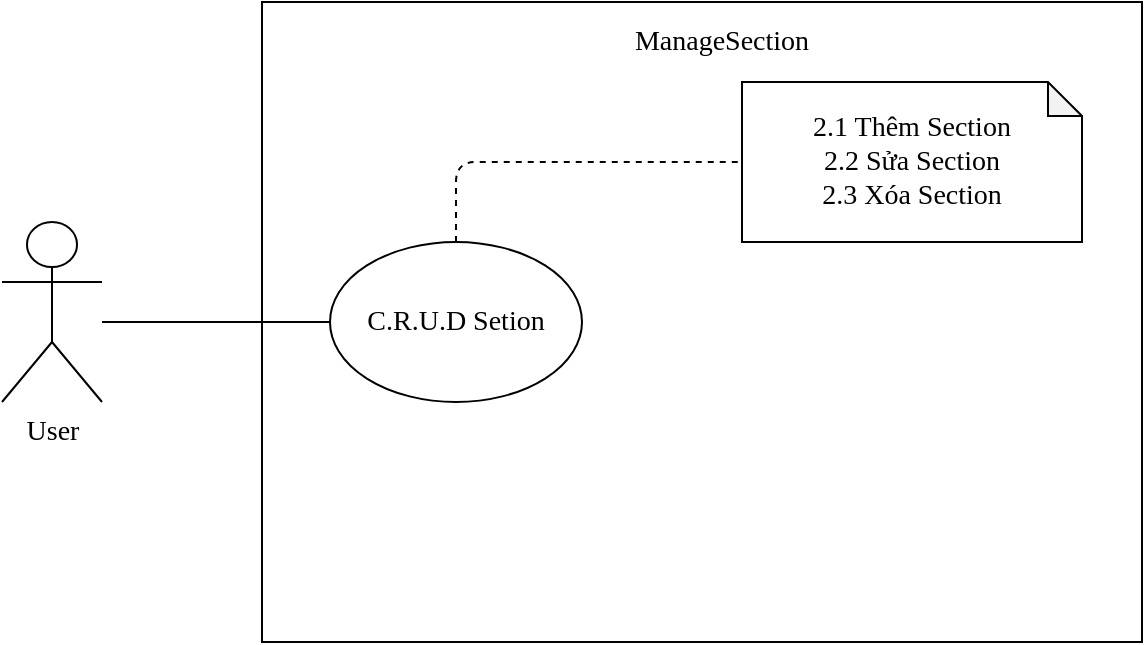 <mxfile version="13.10.4" type="device"><diagram id="OgIygyzEMoVrpKx9q6ya" name="Page-1"><mxGraphModel dx="970" dy="505" grid="1" gridSize="10" guides="1" tooltips="1" connect="1" arrows="1" fold="1" page="1" pageScale="1" pageWidth="827" pageHeight="1169" math="0" shadow="0"><root><mxCell id="0"/><mxCell id="1" parent="0"/><mxCell id="yG1IiF-0F8ilOprXAkpE-1" value="User" style="shape=umlActor;verticalLabelPosition=bottom;verticalAlign=top;html=1;outlineConnect=0;fontFamily=Verdana;fontSize=14;" parent="1" vertex="1"><mxGeometry x="190" y="150" width="50" height="90" as="geometry"/></mxCell><mxCell id="yG1IiF-0F8ilOprXAkpE-2" value="C.R.U.D Setion" style="ellipse;whiteSpace=wrap;html=1;fontFamily=Verdana;fontSize=14;" parent="1" vertex="1"><mxGeometry x="354" y="160" width="126" height="80" as="geometry"/></mxCell><mxCell id="yG1IiF-0F8ilOprXAkpE-3" value="2.1 Thêm Section&lt;br&gt;2.2 Sửa Section&lt;br&gt;2.3 Xóa Section" style="shape=note;whiteSpace=wrap;html=1;backgroundOutline=1;darkOpacity=0.05;size=17;fontFamily=Verdana;fontSize=14;" parent="1" vertex="1"><mxGeometry x="560" y="80" width="170" height="80" as="geometry"/></mxCell><mxCell id="yG1IiF-0F8ilOprXAkpE-4" value="" style="endArrow=none;dashed=1;html=1;exitX=0.5;exitY=0;exitDx=0;exitDy=0;entryX=0;entryY=0.5;entryDx=0;entryDy=0;entryPerimeter=0;fontFamily=Verdana;fontSize=14;" parent="1" source="yG1IiF-0F8ilOprXAkpE-2" target="yG1IiF-0F8ilOprXAkpE-3" edge="1"><mxGeometry width="50" height="50" relative="1" as="geometry"><mxPoint x="390" y="270" as="sourcePoint"/><mxPoint x="440" y="220" as="targetPoint"/><Array as="points"><mxPoint x="417" y="120"/></Array></mxGeometry></mxCell><mxCell id="yG1IiF-0F8ilOprXAkpE-5" value="" style="endArrow=none;html=1;entryX=0;entryY=0.5;entryDx=0;entryDy=0;fontFamily=Verdana;fontSize=14;" parent="1" target="yG1IiF-0F8ilOprXAkpE-2" edge="1"><mxGeometry width="50" height="50" relative="1" as="geometry"><mxPoint x="240" y="200" as="sourcePoint"/><mxPoint x="440" y="220" as="targetPoint"/></mxGeometry></mxCell><mxCell id="yG1IiF-0F8ilOprXAkpE-6" value="" style="shape=partialRectangle;whiteSpace=wrap;html=1;bottom=0;right=0;fillColor=none;fontFamily=Verdana;fontSize=14;" parent="1" vertex="1"><mxGeometry x="320" y="40" width="440" height="320" as="geometry"/></mxCell><mxCell id="yG1IiF-0F8ilOprXAkpE-7" value="" style="shape=partialRectangle;whiteSpace=wrap;html=1;top=0;left=0;fillColor=none;fontFamily=Verdana;fontSize=14;" parent="1" vertex="1"><mxGeometry x="320" y="40" width="440" height="320" as="geometry"/></mxCell><mxCell id="yG1IiF-0F8ilOprXAkpE-8" value="ManageSection" style="text;html=1;strokeColor=none;fillColor=none;align=center;verticalAlign=middle;whiteSpace=wrap;rounded=0;fontFamily=Verdana;fontSize=14;" parent="1" vertex="1"><mxGeometry x="490" y="50" width="120" height="20" as="geometry"/></mxCell></root></mxGraphModel></diagram></mxfile>